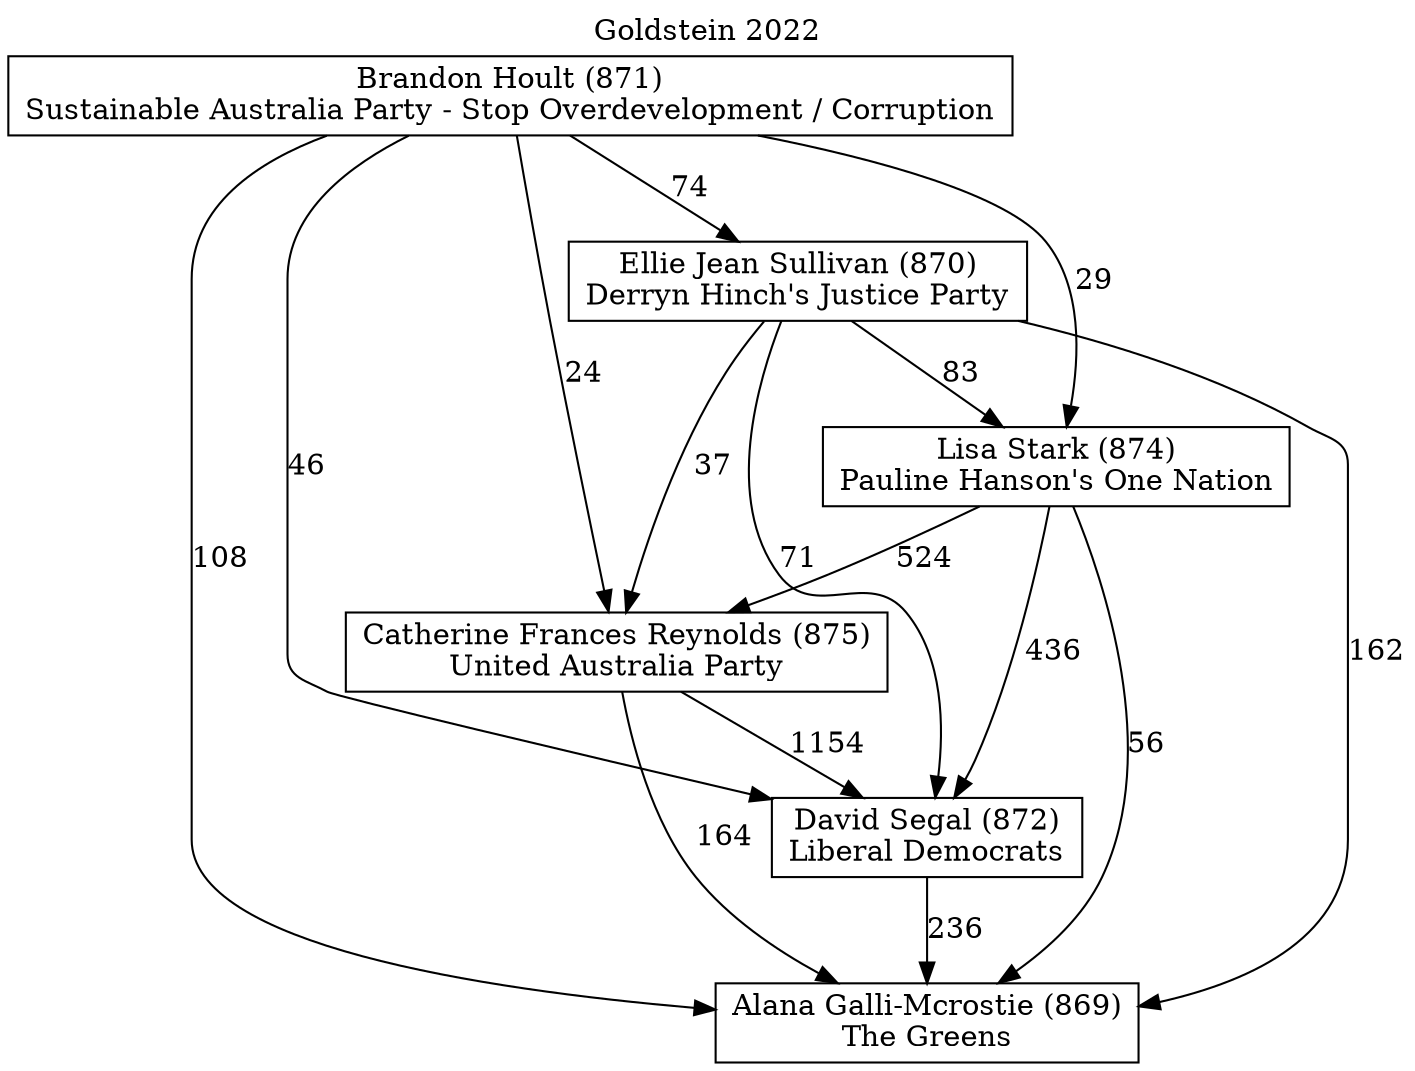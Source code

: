 // House preference flow
digraph "Alana Galli-Mcrostie (869)_Goldstein_2022" {
	graph [label="Goldstein 2022" labelloc=t]
	node [shape=box]
	"Alana Galli-Mcrostie (869)" [label="Alana Galli-Mcrostie (869)
The Greens"]
	"David Segal (872)" [label="David Segal (872)
Liberal Democrats"]
	"Catherine Frances Reynolds (875)" [label="Catherine Frances Reynolds (875)
United Australia Party"]
	"Lisa Stark (874)" [label="Lisa Stark (874)
Pauline Hanson's One Nation"]
	"Ellie Jean Sullivan (870)" [label="Ellie Jean Sullivan (870)
Derryn Hinch's Justice Party"]
	"Brandon Hoult (871)" [label="Brandon Hoult (871)
Sustainable Australia Party - Stop Overdevelopment / Corruption"]
	"Alana Galli-Mcrostie (869)" [label="Alana Galli-Mcrostie (869)
The Greens"]
	"Catherine Frances Reynolds (875)" [label="Catherine Frances Reynolds (875)
United Australia Party"]
	"Lisa Stark (874)" [label="Lisa Stark (874)
Pauline Hanson's One Nation"]
	"Ellie Jean Sullivan (870)" [label="Ellie Jean Sullivan (870)
Derryn Hinch's Justice Party"]
	"Brandon Hoult (871)" [label="Brandon Hoult (871)
Sustainable Australia Party - Stop Overdevelopment / Corruption"]
	"Alana Galli-Mcrostie (869)" [label="Alana Galli-Mcrostie (869)
The Greens"]
	"Lisa Stark (874)" [label="Lisa Stark (874)
Pauline Hanson's One Nation"]
	"Ellie Jean Sullivan (870)" [label="Ellie Jean Sullivan (870)
Derryn Hinch's Justice Party"]
	"Brandon Hoult (871)" [label="Brandon Hoult (871)
Sustainable Australia Party - Stop Overdevelopment / Corruption"]
	"Alana Galli-Mcrostie (869)" [label="Alana Galli-Mcrostie (869)
The Greens"]
	"Ellie Jean Sullivan (870)" [label="Ellie Jean Sullivan (870)
Derryn Hinch's Justice Party"]
	"Brandon Hoult (871)" [label="Brandon Hoult (871)
Sustainable Australia Party - Stop Overdevelopment / Corruption"]
	"Alana Galli-Mcrostie (869)" [label="Alana Galli-Mcrostie (869)
The Greens"]
	"Brandon Hoult (871)" [label="Brandon Hoult (871)
Sustainable Australia Party - Stop Overdevelopment / Corruption"]
	"Brandon Hoult (871)" [label="Brandon Hoult (871)
Sustainable Australia Party - Stop Overdevelopment / Corruption"]
	"Ellie Jean Sullivan (870)" [label="Ellie Jean Sullivan (870)
Derryn Hinch's Justice Party"]
	"Brandon Hoult (871)" [label="Brandon Hoult (871)
Sustainable Australia Party - Stop Overdevelopment / Corruption"]
	"Brandon Hoult (871)" [label="Brandon Hoult (871)
Sustainable Australia Party - Stop Overdevelopment / Corruption"]
	"Lisa Stark (874)" [label="Lisa Stark (874)
Pauline Hanson's One Nation"]
	"Ellie Jean Sullivan (870)" [label="Ellie Jean Sullivan (870)
Derryn Hinch's Justice Party"]
	"Brandon Hoult (871)" [label="Brandon Hoult (871)
Sustainable Australia Party - Stop Overdevelopment / Corruption"]
	"Lisa Stark (874)" [label="Lisa Stark (874)
Pauline Hanson's One Nation"]
	"Brandon Hoult (871)" [label="Brandon Hoult (871)
Sustainable Australia Party - Stop Overdevelopment / Corruption"]
	"Brandon Hoult (871)" [label="Brandon Hoult (871)
Sustainable Australia Party - Stop Overdevelopment / Corruption"]
	"Ellie Jean Sullivan (870)" [label="Ellie Jean Sullivan (870)
Derryn Hinch's Justice Party"]
	"Brandon Hoult (871)" [label="Brandon Hoult (871)
Sustainable Australia Party - Stop Overdevelopment / Corruption"]
	"Brandon Hoult (871)" [label="Brandon Hoult (871)
Sustainable Australia Party - Stop Overdevelopment / Corruption"]
	"Catherine Frances Reynolds (875)" [label="Catherine Frances Reynolds (875)
United Australia Party"]
	"Lisa Stark (874)" [label="Lisa Stark (874)
Pauline Hanson's One Nation"]
	"Ellie Jean Sullivan (870)" [label="Ellie Jean Sullivan (870)
Derryn Hinch's Justice Party"]
	"Brandon Hoult (871)" [label="Brandon Hoult (871)
Sustainable Australia Party - Stop Overdevelopment / Corruption"]
	"Catherine Frances Reynolds (875)" [label="Catherine Frances Reynolds (875)
United Australia Party"]
	"Ellie Jean Sullivan (870)" [label="Ellie Jean Sullivan (870)
Derryn Hinch's Justice Party"]
	"Brandon Hoult (871)" [label="Brandon Hoult (871)
Sustainable Australia Party - Stop Overdevelopment / Corruption"]
	"Catherine Frances Reynolds (875)" [label="Catherine Frances Reynolds (875)
United Australia Party"]
	"Brandon Hoult (871)" [label="Brandon Hoult (871)
Sustainable Australia Party - Stop Overdevelopment / Corruption"]
	"Brandon Hoult (871)" [label="Brandon Hoult (871)
Sustainable Australia Party - Stop Overdevelopment / Corruption"]
	"Ellie Jean Sullivan (870)" [label="Ellie Jean Sullivan (870)
Derryn Hinch's Justice Party"]
	"Brandon Hoult (871)" [label="Brandon Hoult (871)
Sustainable Australia Party - Stop Overdevelopment / Corruption"]
	"Brandon Hoult (871)" [label="Brandon Hoult (871)
Sustainable Australia Party - Stop Overdevelopment / Corruption"]
	"Lisa Stark (874)" [label="Lisa Stark (874)
Pauline Hanson's One Nation"]
	"Ellie Jean Sullivan (870)" [label="Ellie Jean Sullivan (870)
Derryn Hinch's Justice Party"]
	"Brandon Hoult (871)" [label="Brandon Hoult (871)
Sustainable Australia Party - Stop Overdevelopment / Corruption"]
	"Lisa Stark (874)" [label="Lisa Stark (874)
Pauline Hanson's One Nation"]
	"Brandon Hoult (871)" [label="Brandon Hoult (871)
Sustainable Australia Party - Stop Overdevelopment / Corruption"]
	"Brandon Hoult (871)" [label="Brandon Hoult (871)
Sustainable Australia Party - Stop Overdevelopment / Corruption"]
	"Ellie Jean Sullivan (870)" [label="Ellie Jean Sullivan (870)
Derryn Hinch's Justice Party"]
	"Brandon Hoult (871)" [label="Brandon Hoult (871)
Sustainable Australia Party - Stop Overdevelopment / Corruption"]
	"Brandon Hoult (871)" [label="Brandon Hoult (871)
Sustainable Australia Party - Stop Overdevelopment / Corruption"]
	"David Segal (872)" [label="David Segal (872)
Liberal Democrats"]
	"Catherine Frances Reynolds (875)" [label="Catherine Frances Reynolds (875)
United Australia Party"]
	"Lisa Stark (874)" [label="Lisa Stark (874)
Pauline Hanson's One Nation"]
	"Ellie Jean Sullivan (870)" [label="Ellie Jean Sullivan (870)
Derryn Hinch's Justice Party"]
	"Brandon Hoult (871)" [label="Brandon Hoult (871)
Sustainable Australia Party - Stop Overdevelopment / Corruption"]
	"David Segal (872)" [label="David Segal (872)
Liberal Democrats"]
	"Lisa Stark (874)" [label="Lisa Stark (874)
Pauline Hanson's One Nation"]
	"Ellie Jean Sullivan (870)" [label="Ellie Jean Sullivan (870)
Derryn Hinch's Justice Party"]
	"Brandon Hoult (871)" [label="Brandon Hoult (871)
Sustainable Australia Party - Stop Overdevelopment / Corruption"]
	"David Segal (872)" [label="David Segal (872)
Liberal Democrats"]
	"Ellie Jean Sullivan (870)" [label="Ellie Jean Sullivan (870)
Derryn Hinch's Justice Party"]
	"Brandon Hoult (871)" [label="Brandon Hoult (871)
Sustainable Australia Party - Stop Overdevelopment / Corruption"]
	"David Segal (872)" [label="David Segal (872)
Liberal Democrats"]
	"Brandon Hoult (871)" [label="Brandon Hoult (871)
Sustainable Australia Party - Stop Overdevelopment / Corruption"]
	"Brandon Hoult (871)" [label="Brandon Hoult (871)
Sustainable Australia Party - Stop Overdevelopment / Corruption"]
	"Ellie Jean Sullivan (870)" [label="Ellie Jean Sullivan (870)
Derryn Hinch's Justice Party"]
	"Brandon Hoult (871)" [label="Brandon Hoult (871)
Sustainable Australia Party - Stop Overdevelopment / Corruption"]
	"Brandon Hoult (871)" [label="Brandon Hoult (871)
Sustainable Australia Party - Stop Overdevelopment / Corruption"]
	"Lisa Stark (874)" [label="Lisa Stark (874)
Pauline Hanson's One Nation"]
	"Ellie Jean Sullivan (870)" [label="Ellie Jean Sullivan (870)
Derryn Hinch's Justice Party"]
	"Brandon Hoult (871)" [label="Brandon Hoult (871)
Sustainable Australia Party - Stop Overdevelopment / Corruption"]
	"Lisa Stark (874)" [label="Lisa Stark (874)
Pauline Hanson's One Nation"]
	"Brandon Hoult (871)" [label="Brandon Hoult (871)
Sustainable Australia Party - Stop Overdevelopment / Corruption"]
	"Brandon Hoult (871)" [label="Brandon Hoult (871)
Sustainable Australia Party - Stop Overdevelopment / Corruption"]
	"Ellie Jean Sullivan (870)" [label="Ellie Jean Sullivan (870)
Derryn Hinch's Justice Party"]
	"Brandon Hoult (871)" [label="Brandon Hoult (871)
Sustainable Australia Party - Stop Overdevelopment / Corruption"]
	"Brandon Hoult (871)" [label="Brandon Hoult (871)
Sustainable Australia Party - Stop Overdevelopment / Corruption"]
	"Catherine Frances Reynolds (875)" [label="Catherine Frances Reynolds (875)
United Australia Party"]
	"Lisa Stark (874)" [label="Lisa Stark (874)
Pauline Hanson's One Nation"]
	"Ellie Jean Sullivan (870)" [label="Ellie Jean Sullivan (870)
Derryn Hinch's Justice Party"]
	"Brandon Hoult (871)" [label="Brandon Hoult (871)
Sustainable Australia Party - Stop Overdevelopment / Corruption"]
	"Catherine Frances Reynolds (875)" [label="Catherine Frances Reynolds (875)
United Australia Party"]
	"Ellie Jean Sullivan (870)" [label="Ellie Jean Sullivan (870)
Derryn Hinch's Justice Party"]
	"Brandon Hoult (871)" [label="Brandon Hoult (871)
Sustainable Australia Party - Stop Overdevelopment / Corruption"]
	"Catherine Frances Reynolds (875)" [label="Catherine Frances Reynolds (875)
United Australia Party"]
	"Brandon Hoult (871)" [label="Brandon Hoult (871)
Sustainable Australia Party - Stop Overdevelopment / Corruption"]
	"Brandon Hoult (871)" [label="Brandon Hoult (871)
Sustainable Australia Party - Stop Overdevelopment / Corruption"]
	"Ellie Jean Sullivan (870)" [label="Ellie Jean Sullivan (870)
Derryn Hinch's Justice Party"]
	"Brandon Hoult (871)" [label="Brandon Hoult (871)
Sustainable Australia Party - Stop Overdevelopment / Corruption"]
	"Brandon Hoult (871)" [label="Brandon Hoult (871)
Sustainable Australia Party - Stop Overdevelopment / Corruption"]
	"Lisa Stark (874)" [label="Lisa Stark (874)
Pauline Hanson's One Nation"]
	"Ellie Jean Sullivan (870)" [label="Ellie Jean Sullivan (870)
Derryn Hinch's Justice Party"]
	"Brandon Hoult (871)" [label="Brandon Hoult (871)
Sustainable Australia Party - Stop Overdevelopment / Corruption"]
	"Lisa Stark (874)" [label="Lisa Stark (874)
Pauline Hanson's One Nation"]
	"Brandon Hoult (871)" [label="Brandon Hoult (871)
Sustainable Australia Party - Stop Overdevelopment / Corruption"]
	"Brandon Hoult (871)" [label="Brandon Hoult (871)
Sustainable Australia Party - Stop Overdevelopment / Corruption"]
	"Ellie Jean Sullivan (870)" [label="Ellie Jean Sullivan (870)
Derryn Hinch's Justice Party"]
	"Brandon Hoult (871)" [label="Brandon Hoult (871)
Sustainable Australia Party - Stop Overdevelopment / Corruption"]
	"Brandon Hoult (871)" [label="Brandon Hoult (871)
Sustainable Australia Party - Stop Overdevelopment / Corruption"]
	"David Segal (872)" -> "Alana Galli-Mcrostie (869)" [label=236]
	"Catherine Frances Reynolds (875)" -> "David Segal (872)" [label=1154]
	"Lisa Stark (874)" -> "Catherine Frances Reynolds (875)" [label=524]
	"Ellie Jean Sullivan (870)" -> "Lisa Stark (874)" [label=83]
	"Brandon Hoult (871)" -> "Ellie Jean Sullivan (870)" [label=74]
	"Catherine Frances Reynolds (875)" -> "Alana Galli-Mcrostie (869)" [label=164]
	"Lisa Stark (874)" -> "Alana Galli-Mcrostie (869)" [label=56]
	"Ellie Jean Sullivan (870)" -> "Alana Galli-Mcrostie (869)" [label=162]
	"Brandon Hoult (871)" -> "Alana Galli-Mcrostie (869)" [label=108]
	"Brandon Hoult (871)" -> "Lisa Stark (874)" [label=29]
	"Ellie Jean Sullivan (870)" -> "Catherine Frances Reynolds (875)" [label=37]
	"Brandon Hoult (871)" -> "Catherine Frances Reynolds (875)" [label=24]
	"Lisa Stark (874)" -> "David Segal (872)" [label=436]
	"Ellie Jean Sullivan (870)" -> "David Segal (872)" [label=71]
	"Brandon Hoult (871)" -> "David Segal (872)" [label=46]
}
